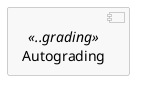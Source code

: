 @startuml

skinparam componentStyle uml2
skinparam component {
  BorderColor #a0a0a0
  BackgroundColor #f8f8f8
}

[Autograding] <<..grading>>

@enduml

